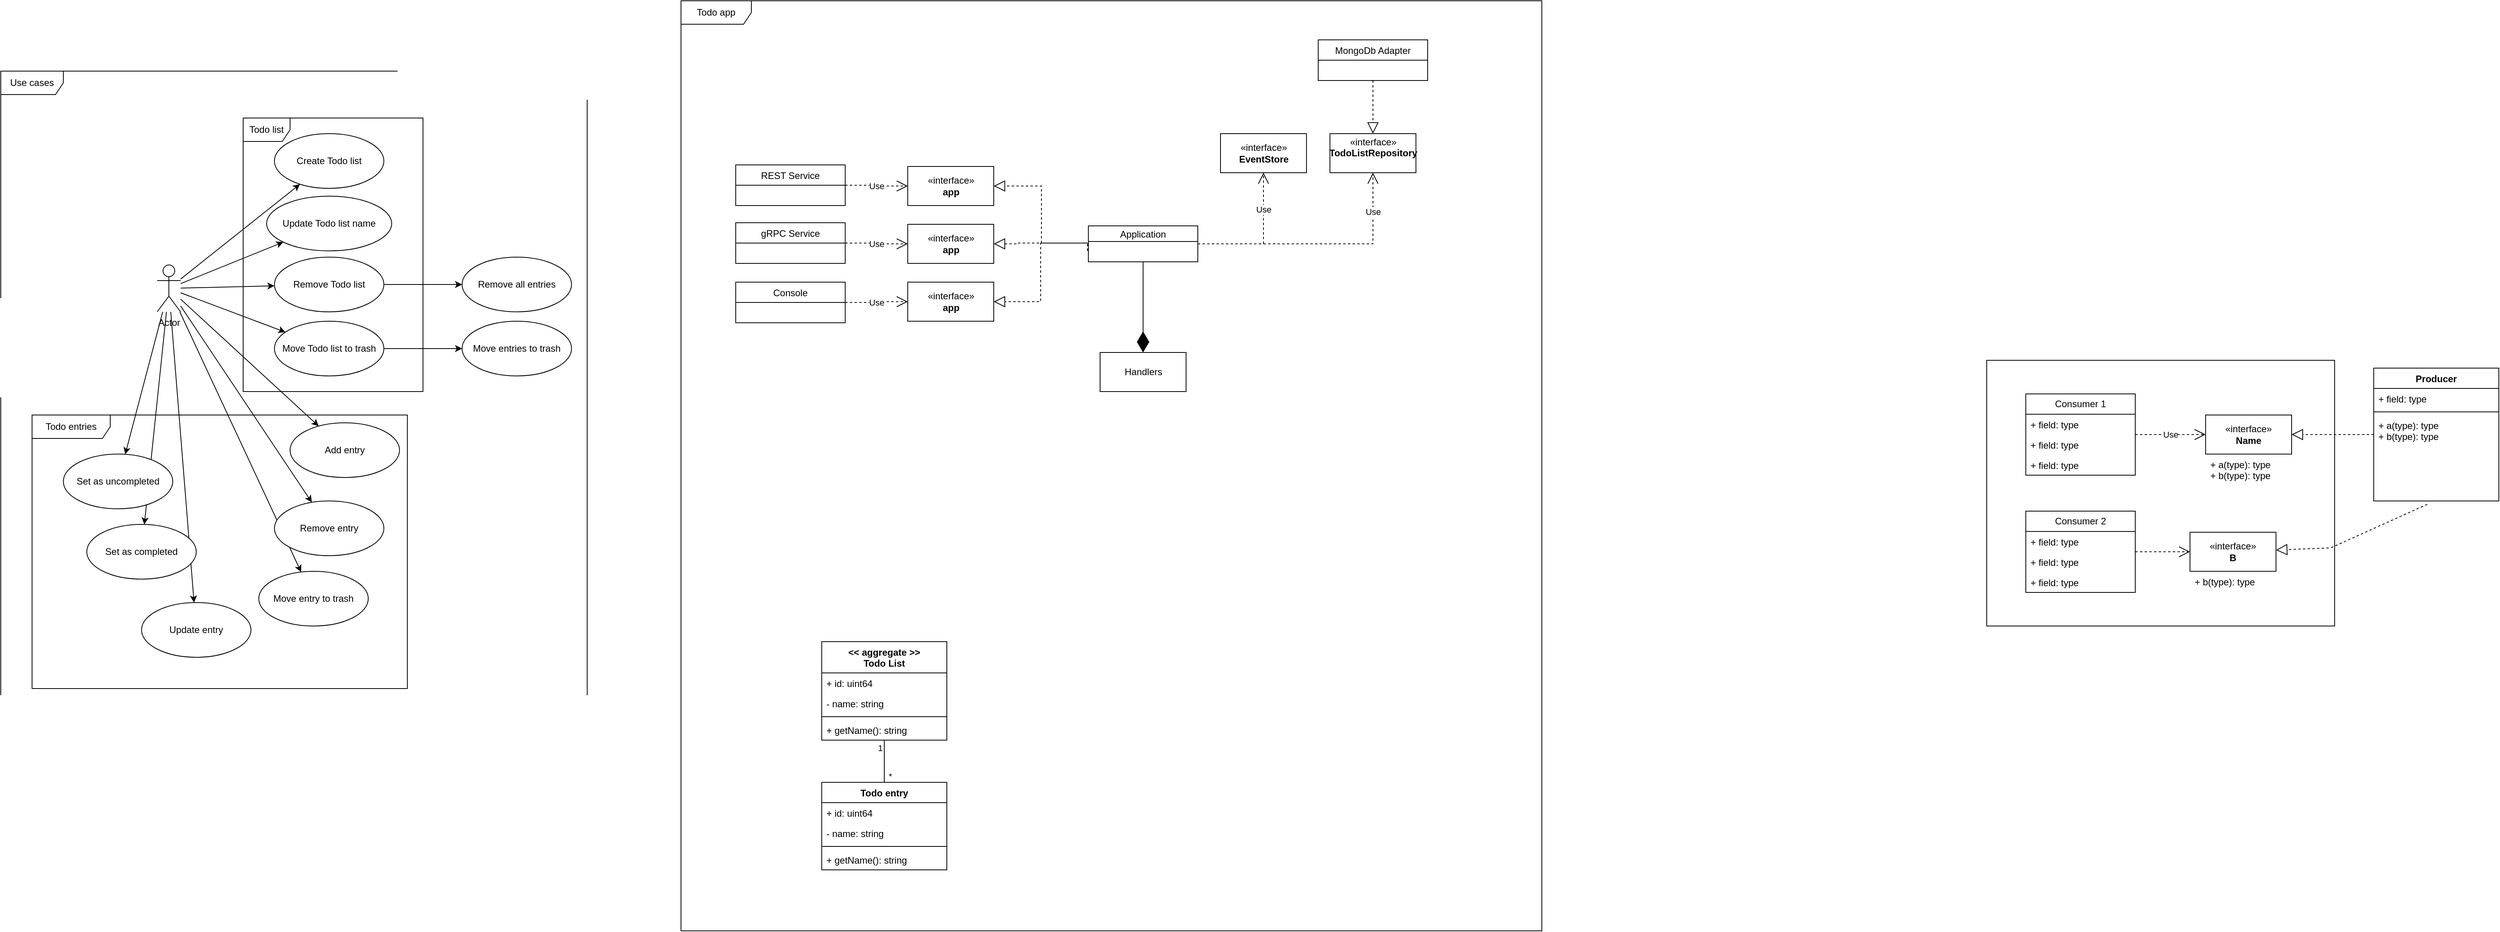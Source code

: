 <mxfile version="22.1.22" type="embed">
  <diagram name="Page-1" id="b5b7bab2-c9e2-2cf4-8b2a-24fd1a2a6d21">
    <mxGraphModel dx="1633" dy="501" grid="1" gridSize="10" guides="1" tooltips="1" connect="1" arrows="1" fold="1" page="1" pageScale="1" pageWidth="827" pageHeight="1169" background="none" math="0" shadow="0">
      <root>
        <mxCell id="0" />
        <mxCell id="1" parent="0" />
        <mxCell id="QhE-6qrhUUo0ayt2risc-1" value="Todo app" style="shape=umlFrame;whiteSpace=wrap;html=1;width=90;height=30;" parent="1" vertex="1">
          <mxGeometry x="650" y="30" width="1101" height="1190" as="geometry" />
        </mxCell>
        <mxCell id="QhE-6qrhUUo0ayt2risc-25" value="Use cases" style="shape=umlFrame;whiteSpace=wrap;html=1;width=80;height=30;" parent="1" vertex="1">
          <mxGeometry x="-220" y="120" width="750" height="915" as="geometry" />
        </mxCell>
        <mxCell id="QhE-6qrhUUo0ayt2risc-36" value="Todo list" style="shape=umlFrame;whiteSpace=wrap;html=1;" parent="1" vertex="1">
          <mxGeometry x="90" y="180" width="230" height="350" as="geometry" />
        </mxCell>
        <mxCell id="QhE-6qrhUUo0ayt2risc-5" value="Application" style="swimlane;fontStyle=0;childLayout=stackLayout;horizontal=1;startSize=20;fillColor=none;horizontalStack=0;resizeParent=1;resizeParentMax=0;resizeLast=0;collapsible=1;marginBottom=0;" parent="1" vertex="1">
          <mxGeometry x="1171" y="318" width="140" height="46" as="geometry" />
        </mxCell>
        <mxCell id="QhE-6qrhUUo0ayt2risc-9" value="REST Service" style="swimlane;fontStyle=0;childLayout=stackLayout;horizontal=1;startSize=26;fillColor=none;horizontalStack=0;resizeParent=1;resizeParentMax=0;resizeLast=0;collapsible=1;marginBottom=0;" parent="1" vertex="1">
          <mxGeometry x="720" y="240" width="140" height="52" as="geometry" />
        </mxCell>
        <mxCell id="QhE-6qrhUUo0ayt2risc-15" value="Use" style="endArrow=open;endSize=12;dashed=1;html=1;rounded=0;edgeStyle=orthogonalEdgeStyle;" parent="1" source="QhE-6qrhUUo0ayt2risc-9" target="20" edge="1">
          <mxGeometry width="160" relative="1" as="geometry">
            <mxPoint x="1510" y="415" as="sourcePoint" />
            <mxPoint x="1670" y="415" as="targetPoint" />
          </mxGeometry>
        </mxCell>
        <mxCell id="QhE-6qrhUUo0ayt2risc-16" value="" style="endArrow=block;dashed=1;endFill=0;endSize=12;html=1;rounded=0;entryX=1;entryY=0.5;entryDx=0;entryDy=0;edgeStyle=orthogonalEdgeStyle;" parent="1" source="QhE-6qrhUUo0ayt2risc-5" target="20" edge="1">
          <mxGeometry width="160" relative="1" as="geometry">
            <mxPoint x="1510" y="415" as="sourcePoint" />
            <mxPoint x="1670" y="415" as="targetPoint" />
            <Array as="points">
              <mxPoint x="1111" y="340" />
              <mxPoint x="1111" y="267" />
            </Array>
          </mxGeometry>
        </mxCell>
        <mxCell id="QhE-6qrhUUo0ayt2risc-31" style="rounded=0;orthogonalLoop=1;jettySize=auto;html=1;" parent="1" source="QhE-6qrhUUo0ayt2risc-26" target="QhE-6qrhUUo0ayt2risc-27" edge="1">
          <mxGeometry relative="1" as="geometry" />
        </mxCell>
        <mxCell id="QhE-6qrhUUo0ayt2risc-33" style="edgeStyle=none;rounded=0;orthogonalLoop=1;jettySize=auto;html=1;" parent="1" source="QhE-6qrhUUo0ayt2risc-26" target="QhE-6qrhUUo0ayt2risc-32" edge="1">
          <mxGeometry relative="1" as="geometry" />
        </mxCell>
        <mxCell id="QhE-6qrhUUo0ayt2risc-35" style="edgeStyle=none;rounded=0;orthogonalLoop=1;jettySize=auto;html=1;" parent="1" source="QhE-6qrhUUo0ayt2risc-26" target="QhE-6qrhUUo0ayt2risc-34" edge="1">
          <mxGeometry relative="1" as="geometry" />
        </mxCell>
        <mxCell id="QhE-6qrhUUo0ayt2risc-39" style="edgeStyle=none;rounded=0;orthogonalLoop=1;jettySize=auto;html=1;" parent="1" source="QhE-6qrhUUo0ayt2risc-26" target="QhE-6qrhUUo0ayt2risc-38" edge="1">
          <mxGeometry relative="1" as="geometry" />
        </mxCell>
        <mxCell id="QhE-6qrhUUo0ayt2risc-41" style="edgeStyle=none;rounded=0;orthogonalLoop=1;jettySize=auto;html=1;" parent="1" source="QhE-6qrhUUo0ayt2risc-26" target="QhE-6qrhUUo0ayt2risc-40" edge="1">
          <mxGeometry relative="1" as="geometry" />
        </mxCell>
        <mxCell id="QhE-6qrhUUo0ayt2risc-43" style="edgeStyle=none;rounded=0;orthogonalLoop=1;jettySize=auto;html=1;" parent="1" source="QhE-6qrhUUo0ayt2risc-26" target="QhE-6qrhUUo0ayt2risc-42" edge="1">
          <mxGeometry relative="1" as="geometry" />
        </mxCell>
        <mxCell id="QhE-6qrhUUo0ayt2risc-45" style="edgeStyle=none;rounded=0;orthogonalLoop=1;jettySize=auto;html=1;" parent="1" source="QhE-6qrhUUo0ayt2risc-26" target="QhE-6qrhUUo0ayt2risc-44" edge="1">
          <mxGeometry relative="1" as="geometry" />
        </mxCell>
        <mxCell id="QhE-6qrhUUo0ayt2risc-47" style="edgeStyle=none;rounded=0;orthogonalLoop=1;jettySize=auto;html=1;" parent="1" source="QhE-6qrhUUo0ayt2risc-26" target="QhE-6qrhUUo0ayt2risc-46" edge="1">
          <mxGeometry relative="1" as="geometry" />
        </mxCell>
        <mxCell id="QhE-6qrhUUo0ayt2risc-50" style="edgeStyle=none;rounded=0;orthogonalLoop=1;jettySize=auto;html=1;" parent="1" source="QhE-6qrhUUo0ayt2risc-26" target="QhE-6qrhUUo0ayt2risc-49" edge="1">
          <mxGeometry relative="1" as="geometry" />
        </mxCell>
        <mxCell id="QhE-6qrhUUo0ayt2risc-53" style="edgeStyle=none;rounded=0;orthogonalLoop=1;jettySize=auto;html=1;" parent="1" source="QhE-6qrhUUo0ayt2risc-26" target="QhE-6qrhUUo0ayt2risc-52" edge="1">
          <mxGeometry relative="1" as="geometry" />
        </mxCell>
        <mxCell id="QhE-6qrhUUo0ayt2risc-26" value="Actor" style="shape=umlActor;verticalLabelPosition=bottom;verticalAlign=top;html=1;" parent="1" vertex="1">
          <mxGeometry x="-20" y="368" width="30" height="60" as="geometry" />
        </mxCell>
        <mxCell id="QhE-6qrhUUo0ayt2risc-27" value="Create Todo list" style="ellipse;whiteSpace=wrap;html=1;" parent="1" vertex="1">
          <mxGeometry x="130" y="200" width="140" height="70" as="geometry" />
        </mxCell>
        <mxCell id="QhE-6qrhUUo0ayt2risc-32" value="Update Todo list name" style="ellipse;whiteSpace=wrap;html=1;" parent="1" vertex="1">
          <mxGeometry x="120" y="280" width="160" height="70" as="geometry" />
        </mxCell>
        <mxCell id="QhE-6qrhUUo0ayt2risc-55" style="edgeStyle=none;rounded=0;orthogonalLoop=1;jettySize=auto;html=1;" parent="1" source="QhE-6qrhUUo0ayt2risc-34" target="QhE-6qrhUUo0ayt2risc-48" edge="1">
          <mxGeometry relative="1" as="geometry" />
        </mxCell>
        <mxCell id="QhE-6qrhUUo0ayt2risc-34" value="Remove Todo list" style="ellipse;whiteSpace=wrap;html=1;" parent="1" vertex="1">
          <mxGeometry x="130" y="358" width="140" height="70" as="geometry" />
        </mxCell>
        <mxCell id="QhE-6qrhUUo0ayt2risc-37" value="Todo entries" style="shape=umlFrame;whiteSpace=wrap;html=1;width=100;height=30;" parent="1" vertex="1">
          <mxGeometry x="-180" y="560" width="480" height="350" as="geometry" />
        </mxCell>
        <mxCell id="QhE-6qrhUUo0ayt2risc-38" value="Add entry" style="ellipse;whiteSpace=wrap;html=1;" parent="1" vertex="1">
          <mxGeometry x="150" y="570" width="140" height="70" as="geometry" />
        </mxCell>
        <mxCell id="QhE-6qrhUUo0ayt2risc-40" value="Remove entry" style="ellipse;whiteSpace=wrap;html=1;" parent="1" vertex="1">
          <mxGeometry x="130" y="670" width="140" height="70" as="geometry" />
        </mxCell>
        <mxCell id="QhE-6qrhUUo0ayt2risc-42" value="Set as completed" style="ellipse;whiteSpace=wrap;html=1;" parent="1" vertex="1">
          <mxGeometry x="-110" y="700" width="140" height="70" as="geometry" />
        </mxCell>
        <mxCell id="QhE-6qrhUUo0ayt2risc-44" value="Set as uncompleted" style="ellipse;whiteSpace=wrap;html=1;" parent="1" vertex="1">
          <mxGeometry x="-140" y="610" width="140" height="70" as="geometry" />
        </mxCell>
        <mxCell id="QhE-6qrhUUo0ayt2risc-46" value="Update entry" style="ellipse;whiteSpace=wrap;html=1;" parent="1" vertex="1">
          <mxGeometry x="-40" y="800" width="140" height="70" as="geometry" />
        </mxCell>
        <mxCell id="QhE-6qrhUUo0ayt2risc-48" value="Remove all entries" style="ellipse;whiteSpace=wrap;html=1;" parent="1" vertex="1">
          <mxGeometry x="370" y="358" width="140" height="70" as="geometry" />
        </mxCell>
        <mxCell id="QhE-6qrhUUo0ayt2risc-49" value="Move entry to trash" style="ellipse;whiteSpace=wrap;html=1;" parent="1" vertex="1">
          <mxGeometry x="110" y="760" width="140" height="70" as="geometry" />
        </mxCell>
        <mxCell id="QhE-6qrhUUo0ayt2risc-57" style="edgeStyle=none;rounded=0;orthogonalLoop=1;jettySize=auto;html=1;" parent="1" source="QhE-6qrhUUo0ayt2risc-52" target="QhE-6qrhUUo0ayt2risc-56" edge="1">
          <mxGeometry relative="1" as="geometry" />
        </mxCell>
        <mxCell id="QhE-6qrhUUo0ayt2risc-52" value="Move Todo list to trash" style="ellipse;whiteSpace=wrap;html=1;" parent="1" vertex="1">
          <mxGeometry x="130" y="440" width="140" height="70" as="geometry" />
        </mxCell>
        <mxCell id="QhE-6qrhUUo0ayt2risc-56" value="Move entries to trash" style="ellipse;whiteSpace=wrap;html=1;" parent="1" vertex="1">
          <mxGeometry x="370" y="440" width="140" height="70" as="geometry" />
        </mxCell>
        <mxCell id="QhE-6qrhUUo0ayt2risc-58" value="&lt;&lt; aggregate &gt;&gt;&#xa;Todo List" style="swimlane;fontStyle=1;align=center;verticalAlign=top;childLayout=stackLayout;horizontal=1;startSize=40;horizontalStack=0;resizeParent=1;resizeParentMax=0;resizeLast=0;collapsible=1;marginBottom=0;" parent="1" vertex="1">
          <mxGeometry x="830" y="850" width="160" height="126" as="geometry" />
        </mxCell>
        <mxCell id="QhE-6qrhUUo0ayt2risc-67" value="+ id: uint64" style="text;strokeColor=none;fillColor=none;align=left;verticalAlign=top;spacingLeft=4;spacingRight=4;overflow=hidden;rotatable=0;points=[[0,0.5],[1,0.5]];portConstraint=eastwest;" parent="QhE-6qrhUUo0ayt2risc-58" vertex="1">
          <mxGeometry y="40" width="160" height="26" as="geometry" />
        </mxCell>
        <mxCell id="QhE-6qrhUUo0ayt2risc-59" value="- name: string" style="text;strokeColor=none;fillColor=none;align=left;verticalAlign=top;spacingLeft=4;spacingRight=4;overflow=hidden;rotatable=0;points=[[0,0.5],[1,0.5]];portConstraint=eastwest;" parent="QhE-6qrhUUo0ayt2risc-58" vertex="1">
          <mxGeometry y="66" width="160" height="26" as="geometry" />
        </mxCell>
        <mxCell id="QhE-6qrhUUo0ayt2risc-60" value="" style="line;strokeWidth=1;fillColor=none;align=left;verticalAlign=middle;spacingTop=-1;spacingLeft=3;spacingRight=3;rotatable=0;labelPosition=right;points=[];portConstraint=eastwest;strokeColor=inherit;" parent="QhE-6qrhUUo0ayt2risc-58" vertex="1">
          <mxGeometry y="92" width="160" height="8" as="geometry" />
        </mxCell>
        <mxCell id="QhE-6qrhUUo0ayt2risc-61" value="+ getName(): string" style="text;strokeColor=none;fillColor=none;align=left;verticalAlign=top;spacingLeft=4;spacingRight=4;overflow=hidden;rotatable=0;points=[[0,0.5],[1,0.5]];portConstraint=eastwest;" parent="QhE-6qrhUUo0ayt2risc-58" vertex="1">
          <mxGeometry y="100" width="160" height="26" as="geometry" />
        </mxCell>
        <mxCell id="QhE-6qrhUUo0ayt2risc-62" value="Todo entry" style="swimlane;fontStyle=1;align=center;verticalAlign=top;childLayout=stackLayout;horizontal=1;startSize=26;horizontalStack=0;resizeParent=1;resizeParentMax=0;resizeLast=0;collapsible=1;marginBottom=0;" parent="1" vertex="1">
          <mxGeometry x="830" y="1030" width="160" height="112" as="geometry" />
        </mxCell>
        <mxCell id="QhE-6qrhUUo0ayt2risc-66" value="+ id: uint64" style="text;strokeColor=none;fillColor=none;align=left;verticalAlign=top;spacingLeft=4;spacingRight=4;overflow=hidden;rotatable=0;points=[[0,0.5],[1,0.5]];portConstraint=eastwest;" parent="QhE-6qrhUUo0ayt2risc-62" vertex="1">
          <mxGeometry y="26" width="160" height="26" as="geometry" />
        </mxCell>
        <mxCell id="QhE-6qrhUUo0ayt2risc-63" value="- name: string" style="text;strokeColor=none;fillColor=none;align=left;verticalAlign=top;spacingLeft=4;spacingRight=4;overflow=hidden;rotatable=0;points=[[0,0.5],[1,0.5]];portConstraint=eastwest;" parent="QhE-6qrhUUo0ayt2risc-62" vertex="1">
          <mxGeometry y="52" width="160" height="26" as="geometry" />
        </mxCell>
        <mxCell id="QhE-6qrhUUo0ayt2risc-64" value="" style="line;strokeWidth=1;fillColor=none;align=left;verticalAlign=middle;spacingTop=-1;spacingLeft=3;spacingRight=3;rotatable=0;labelPosition=right;points=[];portConstraint=eastwest;strokeColor=inherit;" parent="QhE-6qrhUUo0ayt2risc-62" vertex="1">
          <mxGeometry y="78" width="160" height="8" as="geometry" />
        </mxCell>
        <mxCell id="QhE-6qrhUUo0ayt2risc-65" value="+ getName(): string" style="text;strokeColor=none;fillColor=none;align=left;verticalAlign=top;spacingLeft=4;spacingRight=4;overflow=hidden;rotatable=0;points=[[0,0.5],[1,0.5]];portConstraint=eastwest;" parent="QhE-6qrhUUo0ayt2risc-62" vertex="1">
          <mxGeometry y="86" width="160" height="26" as="geometry" />
        </mxCell>
        <mxCell id="QhE-6qrhUUo0ayt2risc-69" value="" style="endArrow=none;html=1;edgeStyle=orthogonalEdgeStyle;rounded=0;" parent="1" source="QhE-6qrhUUo0ayt2risc-58" target="QhE-6qrhUUo0ayt2risc-62" edge="1">
          <mxGeometry relative="1" as="geometry">
            <mxPoint x="970" y="520" as="sourcePoint" />
            <mxPoint x="1130" y="520" as="targetPoint" />
          </mxGeometry>
        </mxCell>
        <mxCell id="QhE-6qrhUUo0ayt2risc-70" value="1" style="edgeLabel;resizable=0;html=1;align=left;verticalAlign=bottom;" parent="QhE-6qrhUUo0ayt2risc-69" connectable="0" vertex="1">
          <mxGeometry x="-1" relative="1" as="geometry">
            <mxPoint x="-10" y="18" as="offset" />
          </mxGeometry>
        </mxCell>
        <mxCell id="QhE-6qrhUUo0ayt2risc-71" value="*" style="edgeLabel;resizable=0;html=1;align=right;verticalAlign=bottom;" parent="QhE-6qrhUUo0ayt2risc-69" connectable="0" vertex="1">
          <mxGeometry x="1" relative="1" as="geometry">
            <mxPoint x="10" as="offset" />
          </mxGeometry>
        </mxCell>
        <mxCell id="QhE-6qrhUUo0ayt2risc-79" value="" style="endArrow=diamondThin;endFill=1;endSize=24;html=1;rounded=0;edgeStyle=orthogonalEdgeStyle;" parent="1" source="QhE-6qrhUUo0ayt2risc-5" target="2" edge="1">
          <mxGeometry width="160" relative="1" as="geometry">
            <mxPoint x="1251.029" y="376" as="sourcePoint" />
            <mxPoint x="1326" y="449" as="targetPoint" />
            <Array as="points">
              <mxPoint x="1240" y="480" />
              <mxPoint x="1240" y="480" />
            </Array>
          </mxGeometry>
        </mxCell>
        <mxCell id="QhE-6qrhUUo0ayt2risc-83" value="«interface»&lt;br&gt;&lt;b&gt;EventStore&lt;/b&gt;" style="html=1;" parent="1" vertex="1">
          <mxGeometry x="1340" y="200" width="110" height="50" as="geometry" />
        </mxCell>
        <mxCell id="QhE-6qrhUUo0ayt2risc-84" value="Use" style="endArrow=open;endSize=12;dashed=1;html=1;rounded=0;edgeStyle=orthogonalEdgeStyle;" parent="1" source="QhE-6qrhUUo0ayt2risc-5" target="QhE-6qrhUUo0ayt2risc-83" edge="1">
          <mxGeometry x="0.465" width="160" relative="1" as="geometry">
            <mxPoint x="1350" y="290" as="sourcePoint" />
            <mxPoint x="1510" y="290" as="targetPoint" />
            <mxPoint as="offset" />
          </mxGeometry>
        </mxCell>
        <mxCell id="QhE-6qrhUUo0ayt2risc-85" value="«interface»&lt;br&gt;&lt;b&gt;TodoListRepository&lt;br&gt;&lt;br&gt;&lt;/b&gt;" style="html=1;" parent="1" vertex="1">
          <mxGeometry x="1480" y="200" width="110" height="50" as="geometry" />
        </mxCell>
        <mxCell id="QhE-6qrhUUo0ayt2risc-86" value="Use" style="endArrow=open;endSize=12;dashed=1;html=1;rounded=0;edgeStyle=orthogonalEdgeStyle;" parent="1" source="QhE-6qrhUUo0ayt2risc-5" target="QhE-6qrhUUo0ayt2risc-85" edge="1">
          <mxGeometry x="0.684" width="160" relative="1" as="geometry">
            <mxPoint x="1321" y="353" as="sourcePoint" />
            <mxPoint x="1405" y="260" as="targetPoint" />
            <mxPoint as="offset" />
          </mxGeometry>
        </mxCell>
        <mxCell id="2" value="Handlers" style="html=1;" parent="1" vertex="1">
          <mxGeometry x="1186" y="480" width="110" height="50" as="geometry" />
        </mxCell>
        <mxCell id="5" value="MongoDb Adapter" style="swimlane;fontStyle=0;childLayout=stackLayout;horizontal=1;startSize=26;fillColor=none;horizontalStack=0;resizeParent=1;resizeParentMax=0;resizeLast=0;collapsible=1;marginBottom=0;" parent="1" vertex="1">
          <mxGeometry x="1465" y="80" width="140" height="52" as="geometry" />
        </mxCell>
        <mxCell id="9" value="" style="endArrow=block;dashed=1;endFill=0;endSize=12;html=1;rounded=0;" parent="1" source="5" target="QhE-6qrhUUo0ayt2risc-85" edge="1">
          <mxGeometry width="160" relative="1" as="geometry">
            <mxPoint x="1340" y="250" as="sourcePoint" />
            <mxPoint x="1500" y="250" as="targetPoint" />
          </mxGeometry>
        </mxCell>
        <mxCell id="10" value="gRPC Service" style="swimlane;fontStyle=0;childLayout=stackLayout;horizontal=1;startSize=26;fillColor=none;horizontalStack=0;resizeParent=1;resizeParentMax=0;resizeLast=0;collapsible=1;marginBottom=0;" parent="1" vertex="1">
          <mxGeometry x="720" y="314" width="140" height="52" as="geometry" />
        </mxCell>
        <mxCell id="14" value="Use" style="endArrow=open;endSize=12;dashed=1;html=1;rounded=0;edgeStyle=orthogonalEdgeStyle;entryX=0;entryY=0.5;entryDx=0;entryDy=0;" parent="1" source="10" target="21" edge="1">
          <mxGeometry width="160" relative="1" as="geometry">
            <mxPoint x="830" y="350" as="sourcePoint" />
            <mxPoint x="990" y="343.0" as="targetPoint" />
          </mxGeometry>
        </mxCell>
        <mxCell id="15" value="Console" style="swimlane;fontStyle=0;childLayout=stackLayout;horizontal=1;startSize=26;fillColor=none;horizontalStack=0;resizeParent=1;resizeParentMax=0;resizeLast=0;collapsible=1;marginBottom=0;" parent="1" vertex="1">
          <mxGeometry x="720" y="390" width="140" height="52" as="geometry" />
        </mxCell>
        <mxCell id="19" value="Use" style="endArrow=open;endSize=12;dashed=1;html=1;rounded=0;edgeStyle=orthogonalEdgeStyle;" parent="1" source="15" target="23" edge="1">
          <mxGeometry width="160" relative="1" as="geometry">
            <mxPoint x="870" y="470" as="sourcePoint" />
            <mxPoint x="1045" y="368.0" as="targetPoint" />
          </mxGeometry>
        </mxCell>
        <mxCell id="20" value="«interface»&lt;br&gt;&lt;b&gt;app&lt;/b&gt;" style="html=1;" parent="1" vertex="1">
          <mxGeometry x="940" y="242" width="110" height="50" as="geometry" />
        </mxCell>
        <mxCell id="21" value="«interface»&lt;br&gt;&lt;b&gt;app&lt;/b&gt;" style="html=1;" parent="1" vertex="1">
          <mxGeometry x="940" y="316" width="110" height="50" as="geometry" />
        </mxCell>
        <mxCell id="22" value="" style="endArrow=block;dashed=1;endFill=0;endSize=12;html=1;rounded=0;entryX=1;entryY=0.5;entryDx=0;entryDy=0;edgeStyle=orthogonalEdgeStyle;" parent="1" target="21" edge="1">
          <mxGeometry width="160" relative="1" as="geometry">
            <mxPoint x="1170" y="350" as="sourcePoint" />
            <mxPoint x="1060" y="277" as="targetPoint" />
            <Array as="points">
              <mxPoint x="1170" y="340" />
              <mxPoint x="1080" y="340" />
              <mxPoint x="1080" y="341" />
            </Array>
          </mxGeometry>
        </mxCell>
        <mxCell id="23" value="«interface»&lt;br&gt;&lt;b&gt;app&lt;/b&gt;" style="html=1;" parent="1" vertex="1">
          <mxGeometry x="940" y="390" width="110" height="50" as="geometry" />
        </mxCell>
        <mxCell id="24" value="" style="endArrow=block;dashed=1;endFill=0;endSize=12;html=1;rounded=0;edgeStyle=orthogonalEdgeStyle;" parent="1" source="QhE-6qrhUUo0ayt2risc-5" target="23" edge="1">
          <mxGeometry width="160" relative="1" as="geometry">
            <mxPoint x="1180" y="360" as="sourcePoint" />
            <mxPoint x="1060" y="355" as="targetPoint" />
            <Array as="points">
              <mxPoint x="1110" y="340" />
              <mxPoint x="1110" y="415" />
            </Array>
          </mxGeometry>
        </mxCell>
        <mxCell id="26" value="&amp;laquo;interface&amp;raquo;&lt;br&gt;&lt;b&gt;Name&lt;/b&gt;" style="html=1;whiteSpace=wrap;" vertex="1" parent="1">
          <mxGeometry x="2600" y="560" width="110" height="50" as="geometry" />
        </mxCell>
        <mxCell id="27" value="Producer" style="swimlane;fontStyle=1;align=center;verticalAlign=top;childLayout=stackLayout;horizontal=1;startSize=26;horizontalStack=0;resizeParent=1;resizeParentMax=0;resizeLast=0;collapsible=1;marginBottom=0;whiteSpace=wrap;html=1;" vertex="1" parent="1">
          <mxGeometry x="2815" y="500" width="160" height="170" as="geometry" />
        </mxCell>
        <mxCell id="28" value="+ field: type" style="text;strokeColor=none;fillColor=none;align=left;verticalAlign=top;spacingLeft=4;spacingRight=4;overflow=hidden;rotatable=0;points=[[0,0.5],[1,0.5]];portConstraint=eastwest;whiteSpace=wrap;html=1;" vertex="1" parent="27">
          <mxGeometry y="26" width="160" height="26" as="geometry" />
        </mxCell>
        <mxCell id="29" value="" style="line;strokeWidth=1;fillColor=none;align=left;verticalAlign=middle;spacingTop=-1;spacingLeft=3;spacingRight=3;rotatable=0;labelPosition=right;points=[];portConstraint=eastwest;strokeColor=inherit;" vertex="1" parent="27">
          <mxGeometry y="52" width="160" height="8" as="geometry" />
        </mxCell>
        <mxCell id="30" value="+ a(type): type&lt;br&gt;+ b(type): type" style="text;strokeColor=none;fillColor=none;align=left;verticalAlign=top;spacingLeft=4;spacingRight=4;overflow=hidden;rotatable=0;points=[[0,0.5],[1,0.5]];portConstraint=eastwest;whiteSpace=wrap;html=1;" vertex="1" parent="27">
          <mxGeometry y="60" width="160" height="110" as="geometry" />
        </mxCell>
        <mxCell id="32" value="Consumer 1" style="swimlane;fontStyle=0;childLayout=stackLayout;horizontal=1;startSize=26;fillColor=none;horizontalStack=0;resizeParent=1;resizeParentMax=0;resizeLast=0;collapsible=1;marginBottom=0;whiteSpace=wrap;html=1;" vertex="1" parent="1">
          <mxGeometry x="2370" y="533" width="140" height="104" as="geometry" />
        </mxCell>
        <mxCell id="33" value="+ field: type" style="text;strokeColor=none;fillColor=none;align=left;verticalAlign=top;spacingLeft=4;spacingRight=4;overflow=hidden;rotatable=0;points=[[0,0.5],[1,0.5]];portConstraint=eastwest;whiteSpace=wrap;html=1;" vertex="1" parent="32">
          <mxGeometry y="26" width="140" height="26" as="geometry" />
        </mxCell>
        <mxCell id="34" value="+ field: type" style="text;strokeColor=none;fillColor=none;align=left;verticalAlign=top;spacingLeft=4;spacingRight=4;overflow=hidden;rotatable=0;points=[[0,0.5],[1,0.5]];portConstraint=eastwest;whiteSpace=wrap;html=1;" vertex="1" parent="32">
          <mxGeometry y="52" width="140" height="26" as="geometry" />
        </mxCell>
        <mxCell id="35" value="+ field: type" style="text;strokeColor=none;fillColor=none;align=left;verticalAlign=top;spacingLeft=4;spacingRight=4;overflow=hidden;rotatable=0;points=[[0,0.5],[1,0.5]];portConstraint=eastwest;whiteSpace=wrap;html=1;" vertex="1" parent="32">
          <mxGeometry y="78" width="140" height="26" as="geometry" />
        </mxCell>
        <mxCell id="36" value="Use" style="endArrow=open;endSize=12;dashed=1;html=1;rounded=0;" edge="1" parent="1" source="32" target="26">
          <mxGeometry width="160" relative="1" as="geometry">
            <mxPoint x="2570" y="630" as="sourcePoint" />
            <mxPoint x="2730" y="630" as="targetPoint" />
          </mxGeometry>
        </mxCell>
        <mxCell id="37" value="" style="endArrow=block;dashed=1;endFill=0;endSize=12;html=1;rounded=0;" edge="1" parent="1" source="27" target="26">
          <mxGeometry width="160" relative="1" as="geometry">
            <mxPoint x="2610" y="630" as="sourcePoint" />
            <mxPoint x="2770" y="630" as="targetPoint" />
          </mxGeometry>
        </mxCell>
        <mxCell id="38" value="Consumer 2" style="swimlane;fontStyle=0;childLayout=stackLayout;horizontal=1;startSize=26;fillColor=none;horizontalStack=0;resizeParent=1;resizeParentMax=0;resizeLast=0;collapsible=1;marginBottom=0;whiteSpace=wrap;html=1;" vertex="1" parent="1">
          <mxGeometry x="2370" y="683" width="140" height="104" as="geometry" />
        </mxCell>
        <mxCell id="39" value="+ field: type" style="text;strokeColor=none;fillColor=none;align=left;verticalAlign=top;spacingLeft=4;spacingRight=4;overflow=hidden;rotatable=0;points=[[0,0.5],[1,0.5]];portConstraint=eastwest;whiteSpace=wrap;html=1;" vertex="1" parent="38">
          <mxGeometry y="26" width="140" height="26" as="geometry" />
        </mxCell>
        <mxCell id="40" value="+ field: type" style="text;strokeColor=none;fillColor=none;align=left;verticalAlign=top;spacingLeft=4;spacingRight=4;overflow=hidden;rotatable=0;points=[[0,0.5],[1,0.5]];portConstraint=eastwest;whiteSpace=wrap;html=1;" vertex="1" parent="38">
          <mxGeometry y="52" width="140" height="26" as="geometry" />
        </mxCell>
        <mxCell id="41" value="+ field: type" style="text;strokeColor=none;fillColor=none;align=left;verticalAlign=top;spacingLeft=4;spacingRight=4;overflow=hidden;rotatable=0;points=[[0,0.5],[1,0.5]];portConstraint=eastwest;whiteSpace=wrap;html=1;" vertex="1" parent="38">
          <mxGeometry y="78" width="140" height="26" as="geometry" />
        </mxCell>
        <mxCell id="43" value="+ a(type): type&lt;br&gt;+ b(type): type" style="text;strokeColor=none;fillColor=none;align=left;verticalAlign=top;spacingLeft=4;spacingRight=4;overflow=hidden;rotatable=0;points=[[0,0.5],[1,0.5]];portConstraint=eastwest;whiteSpace=wrap;html=1;" vertex="1" parent="1">
          <mxGeometry x="2600" y="610" width="110" height="50" as="geometry" />
        </mxCell>
        <mxCell id="45" value="" style="endArrow=open;endSize=12;dashed=1;html=1;rounded=0;edgeStyle=orthogonalEdgeStyle;" edge="1" parent="1" source="38" target="44">
          <mxGeometry width="160" relative="1" as="geometry">
            <mxPoint x="2510" y="735" as="sourcePoint" />
            <mxPoint x="2655" y="610" as="targetPoint" />
          </mxGeometry>
        </mxCell>
        <mxCell id="44" value="«interface»&lt;br&gt;&lt;b&gt;B&lt;/b&gt;" style="html=1;whiteSpace=wrap;" vertex="1" parent="1">
          <mxGeometry x="2580" y="710" width="110" height="50" as="geometry" />
        </mxCell>
        <mxCell id="46" value="" style="endArrow=block;dashed=1;endFill=0;endSize=12;html=1;rounded=0;exitX=0.428;exitY=1.039;exitDx=0;exitDy=0;exitPerimeter=0;" edge="1" parent="1" source="30" target="44">
          <mxGeometry width="160" relative="1" as="geometry">
            <mxPoint x="2825" y="595" as="sourcePoint" />
            <mxPoint x="2720" y="595" as="targetPoint" />
            <Array as="points">
              <mxPoint x="2760" y="730" />
            </Array>
          </mxGeometry>
        </mxCell>
        <mxCell id="47" value="+ b(type): type" style="text;strokeColor=none;fillColor=none;align=left;verticalAlign=top;spacingLeft=4;spacingRight=4;overflow=hidden;rotatable=0;points=[[0,0.5],[1,0.5]];portConstraint=eastwest;whiteSpace=wrap;html=1;" vertex="1" parent="1">
          <mxGeometry x="2580" y="760" width="110" height="50" as="geometry" />
        </mxCell>
        <mxCell id="48" value="" style="rounded=0;whiteSpace=wrap;html=1;fillColor=none;" vertex="1" parent="1">
          <mxGeometry x="2320" y="490" width="445" height="340" as="geometry" />
        </mxCell>
      </root>
    </mxGraphModel>
  </diagram>
</mxfile>

